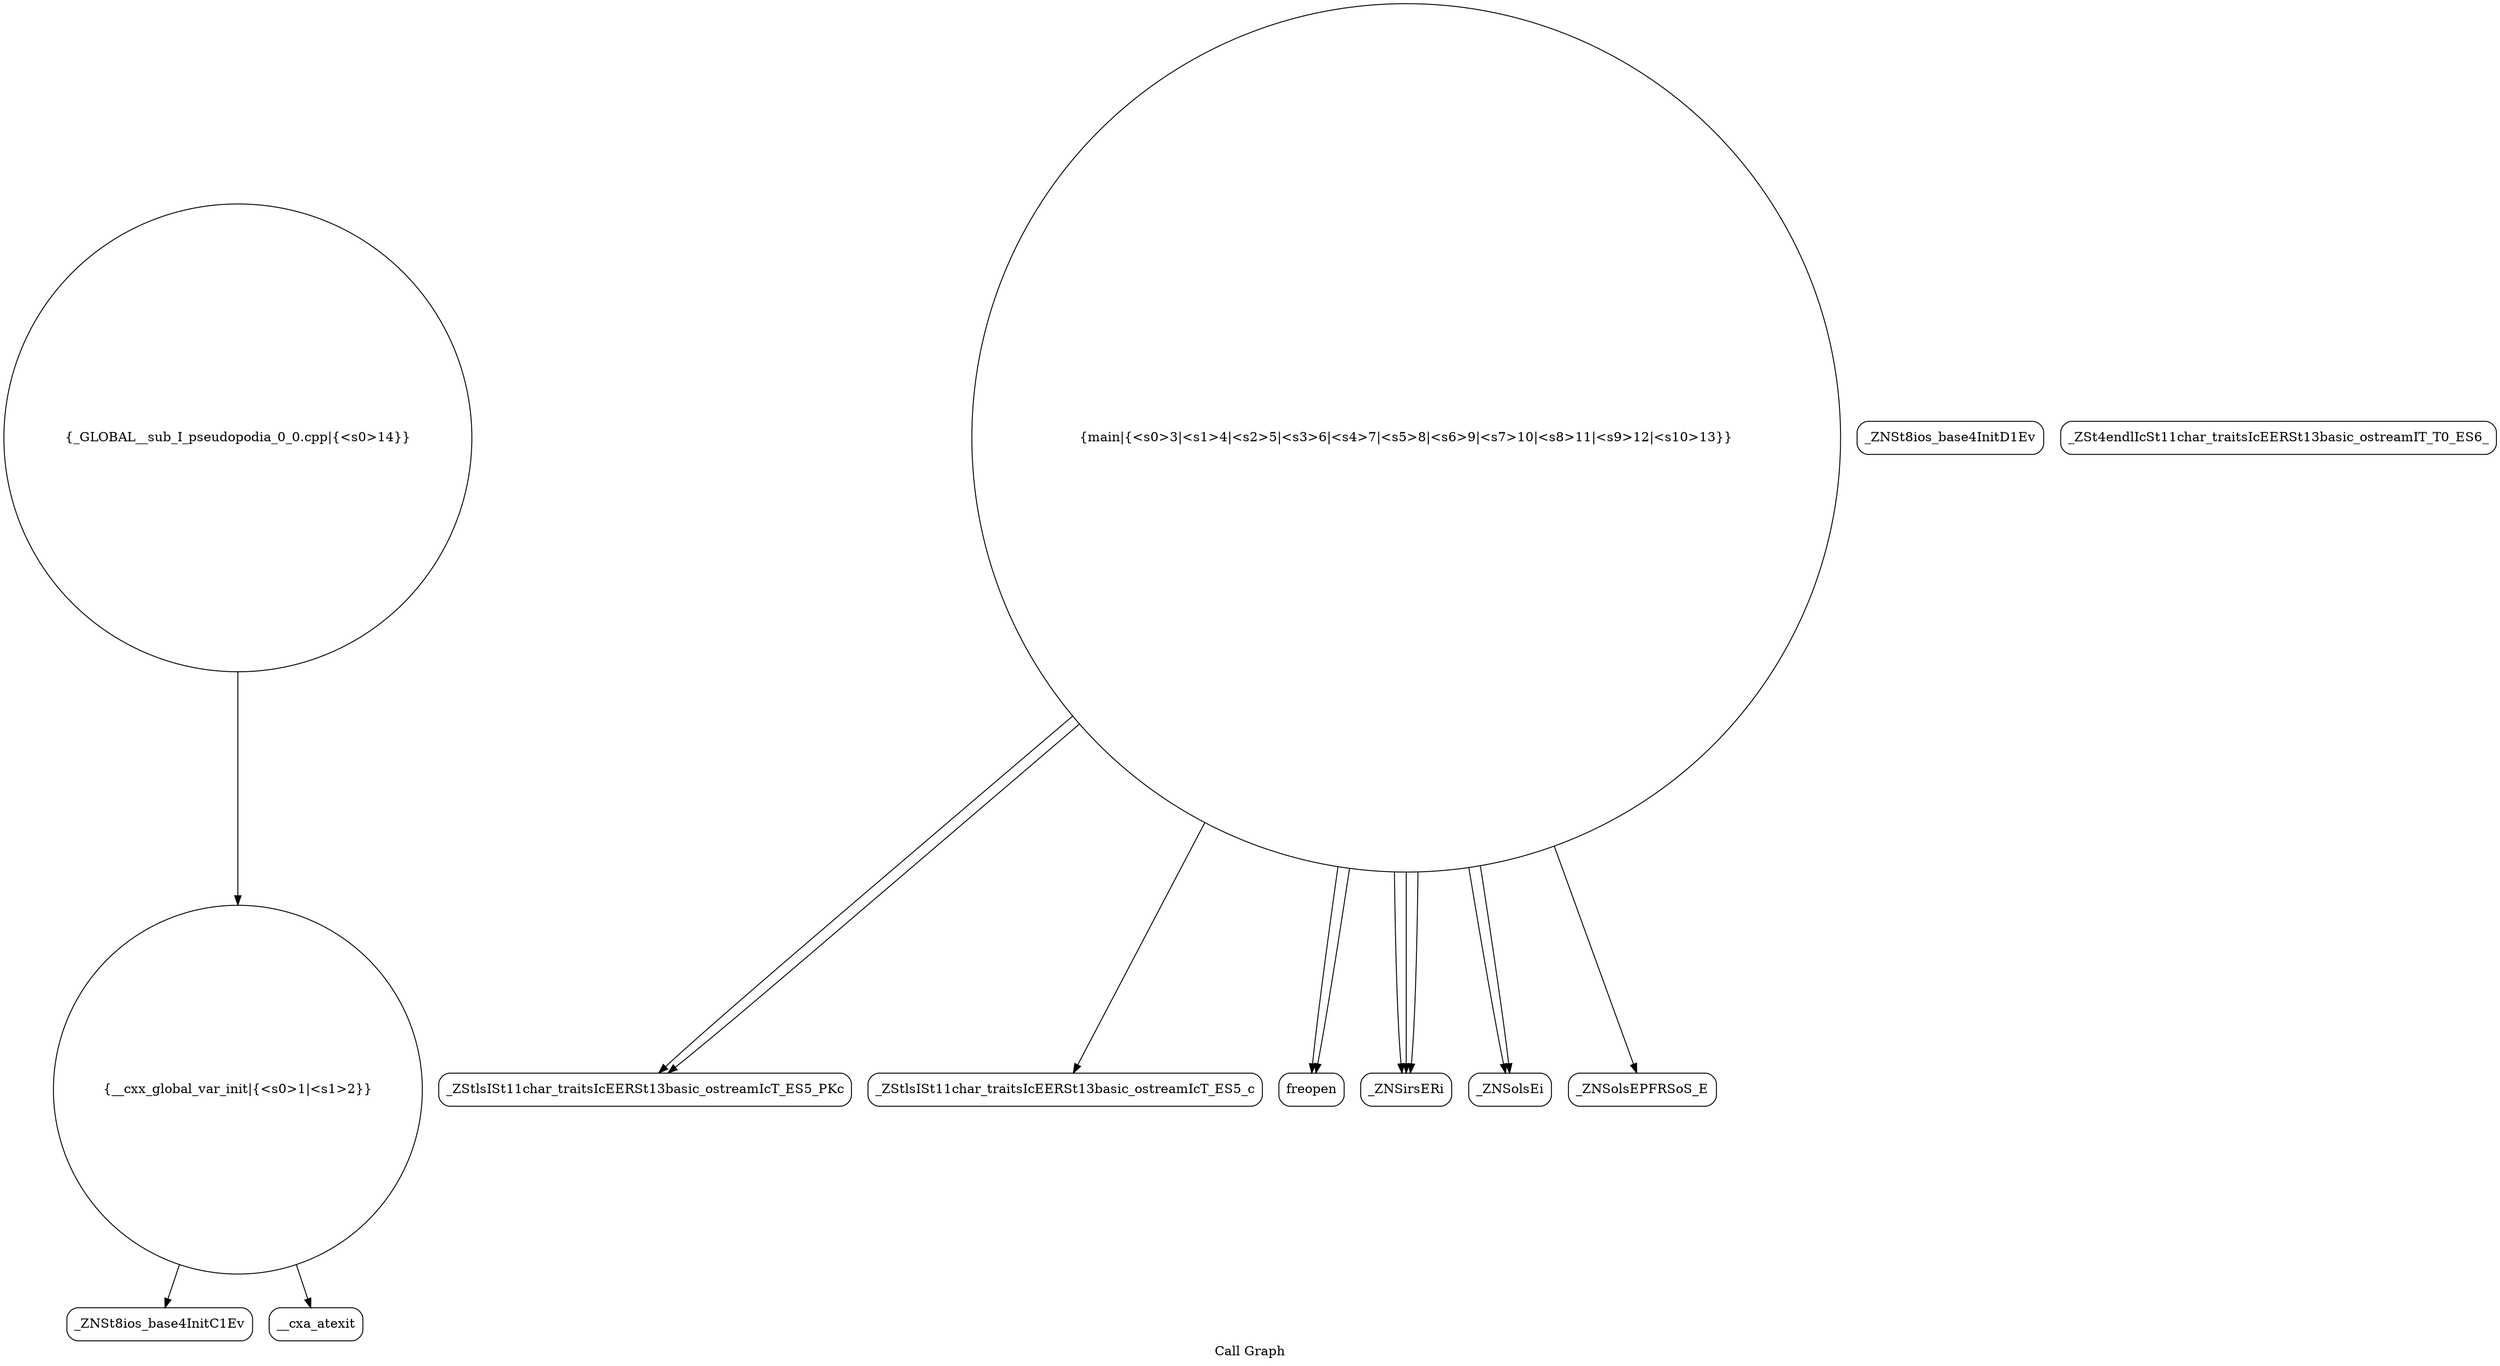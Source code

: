 digraph "Call Graph" {
	label="Call Graph";

	Node0x56523f636b10 [shape=record,shape=circle,label="{__cxx_global_var_init|{<s0>1|<s1>2}}"];
	Node0x56523f636b10:s0 -> Node0x56523f636fa0[color=black];
	Node0x56523f636b10:s1 -> Node0x56523f6370a0[color=black];
	Node0x56523f6372a0 [shape=record,shape=Mrecord,label="{_ZStlsISt11char_traitsIcEERSt13basic_ostreamIcT_ES5_PKc}"];
	Node0x56523f637020 [shape=record,shape=Mrecord,label="{_ZNSt8ios_base4InitD1Ev}"];
	Node0x56523f6373a0 [shape=record,shape=Mrecord,label="{_ZStlsISt11char_traitsIcEERSt13basic_ostreamIcT_ES5_c}"];
	Node0x56523f637120 [shape=record,shape=circle,label="{main|{<s0>3|<s1>4|<s2>5|<s3>6|<s4>7|<s5>8|<s6>9|<s7>10|<s8>11|<s9>12|<s10>13}}"];
	Node0x56523f637120:s0 -> Node0x56523f6371a0[color=black];
	Node0x56523f637120:s1 -> Node0x56523f6371a0[color=black];
	Node0x56523f637120:s2 -> Node0x56523f637220[color=black];
	Node0x56523f637120:s3 -> Node0x56523f637220[color=black];
	Node0x56523f637120:s4 -> Node0x56523f637220[color=black];
	Node0x56523f637120:s5 -> Node0x56523f6372a0[color=black];
	Node0x56523f637120:s6 -> Node0x56523f637320[color=black];
	Node0x56523f637120:s7 -> Node0x56523f6372a0[color=black];
	Node0x56523f637120:s8 -> Node0x56523f637320[color=black];
	Node0x56523f637120:s9 -> Node0x56523f6373a0[color=black];
	Node0x56523f637120:s10 -> Node0x56523f637420[color=black];
	Node0x56523f6374a0 [shape=record,shape=Mrecord,label="{_ZSt4endlIcSt11char_traitsIcEERSt13basic_ostreamIT_T0_ES6_}"];
	Node0x56523f637220 [shape=record,shape=Mrecord,label="{_ZNSirsERi}"];
	Node0x56523f636fa0 [shape=record,shape=Mrecord,label="{_ZNSt8ios_base4InitC1Ev}"];
	Node0x56523f637320 [shape=record,shape=Mrecord,label="{_ZNSolsEi}"];
	Node0x56523f6370a0 [shape=record,shape=Mrecord,label="{__cxa_atexit}"];
	Node0x56523f637420 [shape=record,shape=Mrecord,label="{_ZNSolsEPFRSoS_E}"];
	Node0x56523f6371a0 [shape=record,shape=Mrecord,label="{freopen}"];
	Node0x56523f637520 [shape=record,shape=circle,label="{_GLOBAL__sub_I_pseudopodia_0_0.cpp|{<s0>14}}"];
	Node0x56523f637520:s0 -> Node0x56523f636b10[color=black];
}
